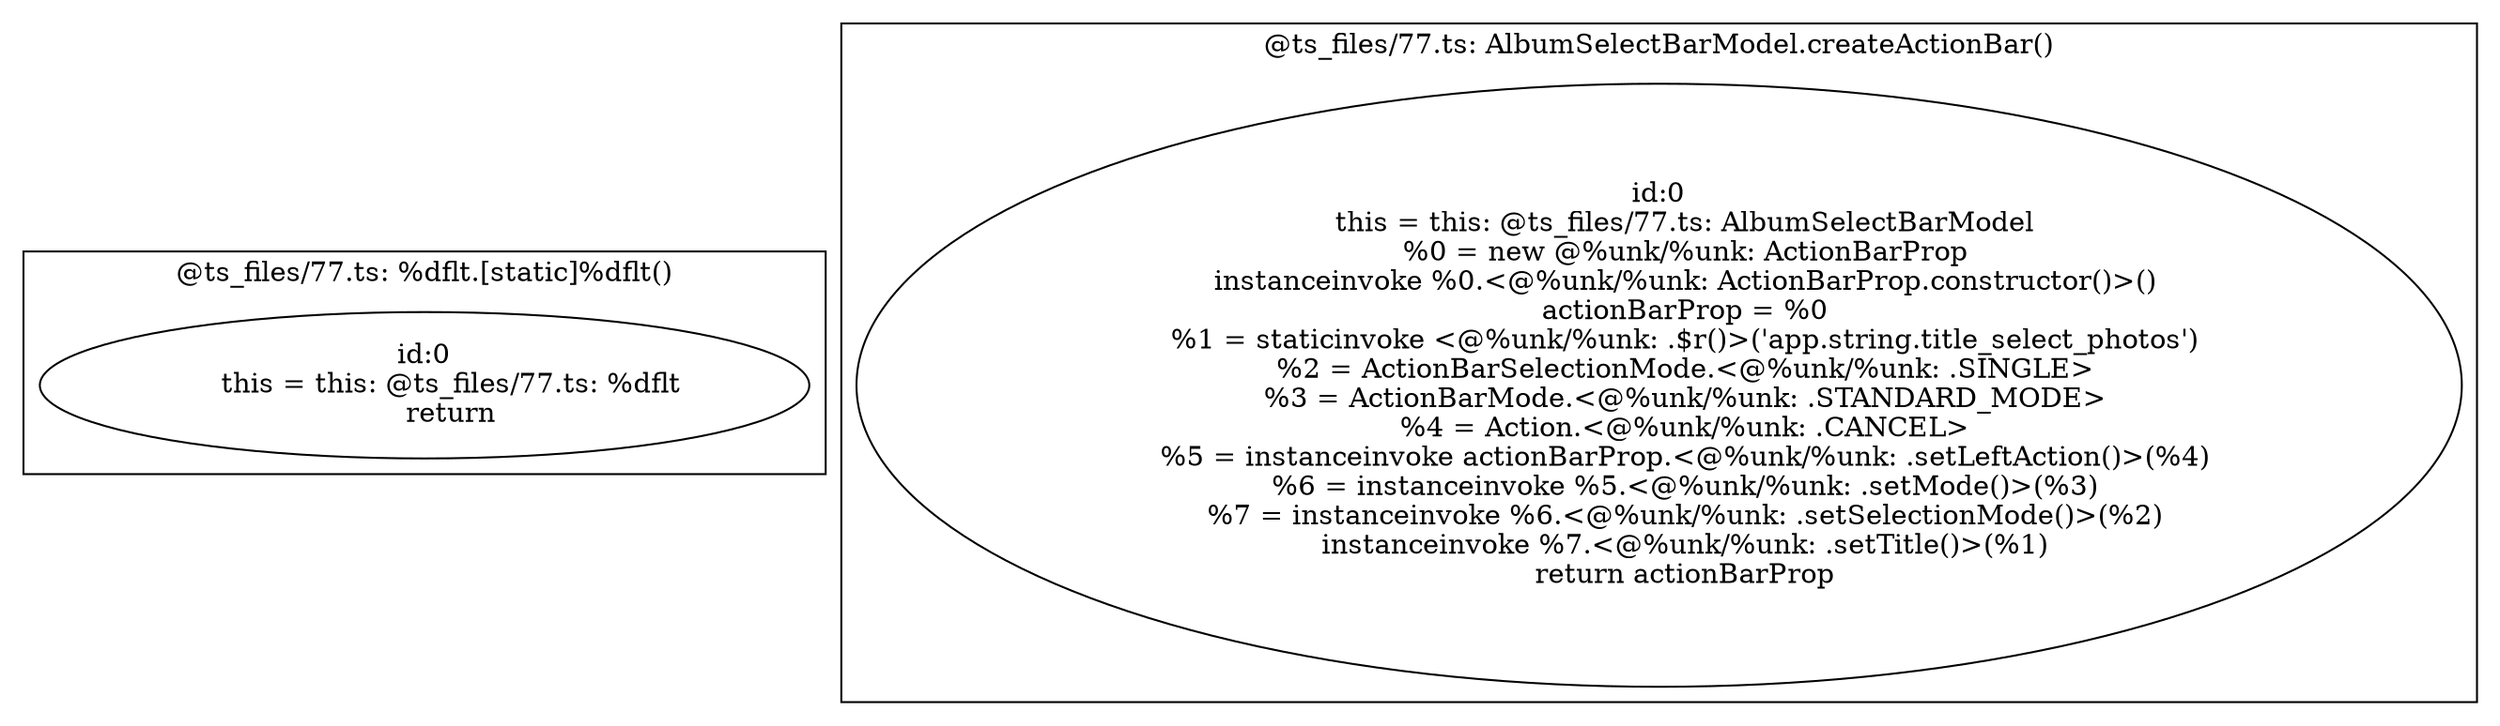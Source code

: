 digraph "77.ts" {
subgraph "cluster_@ts_files/77.ts: %dflt.[static]%dflt()" {
  label="@ts_files/77.ts: %dflt.[static]%dflt()";
  Node33300 [label="id:0
      this = this: @ts_files/77.ts: %dflt
      return"];
}
subgraph "cluster_@ts_files/77.ts: AlbumSelectBarModel.createActionBar()" {
  label="@ts_files/77.ts: AlbumSelectBarModel.createActionBar()";
  Node49620 [label="id:0
      this = this: @ts_files/77.ts: AlbumSelectBarModel
      %0 = new @%unk/%unk: ActionBarProp
      instanceinvoke %0.<@%unk/%unk: ActionBarProp.constructor()>()
      actionBarProp = %0
      %1 = staticinvoke <@%unk/%unk: .$r()>('app.string.title_select_photos')
      %2 = ActionBarSelectionMode.<@%unk/%unk: .SINGLE>
      %3 = ActionBarMode.<@%unk/%unk: .STANDARD_MODE>
      %4 = Action.<@%unk/%unk: .CANCEL>
      %5 = instanceinvoke actionBarProp.<@%unk/%unk: .setLeftAction()>(%4)
      %6 = instanceinvoke %5.<@%unk/%unk: .setMode()>(%3)
      %7 = instanceinvoke %6.<@%unk/%unk: .setSelectionMode()>(%2)
      instanceinvoke %7.<@%unk/%unk: .setTitle()>(%1)
      return actionBarProp"];
}
}
